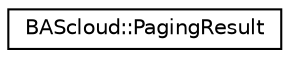 digraph "Graphical Class Hierarchy"
{
 // LATEX_PDF_SIZE
  edge [fontname="Helvetica",fontsize="10",labelfontname="Helvetica",labelfontsize="10"];
  node [fontname="Helvetica",fontsize="10",shape=record];
  rankdir="LR";
  Node0 [label="BAScloud::PagingResult",height=0.2,width=0.4,color="black", fillcolor="white", style="filled",URL="$structBAScloud_1_1PagingResult.html",tooltip="A Result structure representing API paging information."];
}
